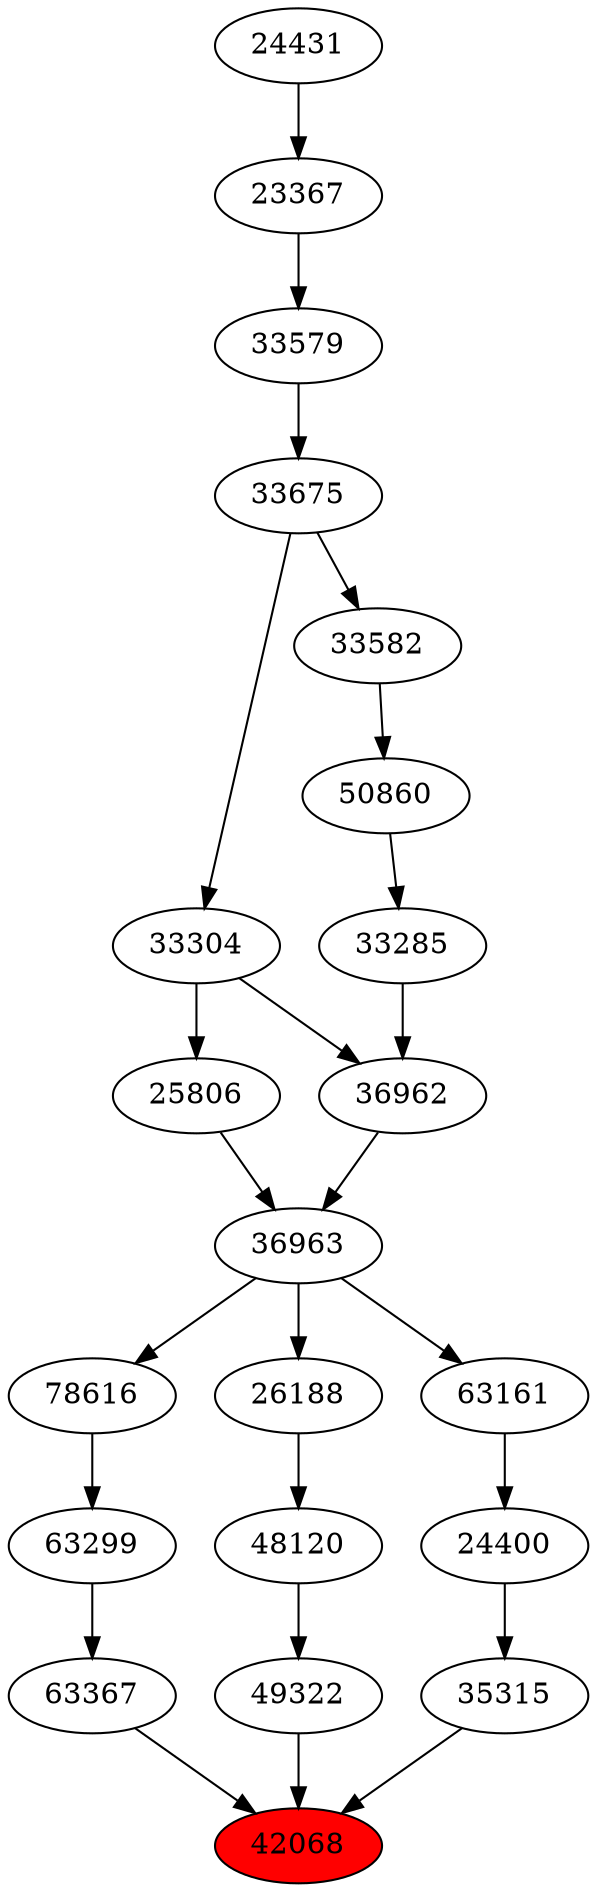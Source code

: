 strict digraph{ 
42068 [label="42068" fillcolor=red style=filled]
63367 -> 42068
49322 -> 42068
35315 -> 42068
63367 [label="63367"]
63299 -> 63367
49322 [label="49322"]
48120 -> 49322
35315 [label="35315"]
24400 -> 35315
63299 [label="63299"]
78616 -> 63299
48120 [label="48120"]
26188 -> 48120
24400 [label="24400"]
63161 -> 24400
78616 [label="78616"]
36963 -> 78616
26188 [label="26188"]
36963 -> 26188
63161 [label="63161"]
36963 -> 63161
36963 [label="36963"]
36962 -> 36963
25806 -> 36963
36962 [label="36962"]
33285 -> 36962
33304 -> 36962
25806 [label="25806"]
33304 -> 25806
33285 [label="33285"]
50860 -> 33285
33304 [label="33304"]
33675 -> 33304
50860 [label="50860"]
33582 -> 50860
33675 [label="33675"]
33579 -> 33675
33582 [label="33582"]
33675 -> 33582
33579 [label="33579"]
23367 -> 33579
23367 [label="23367"]
24431 -> 23367
24431 [label="24431"]
}